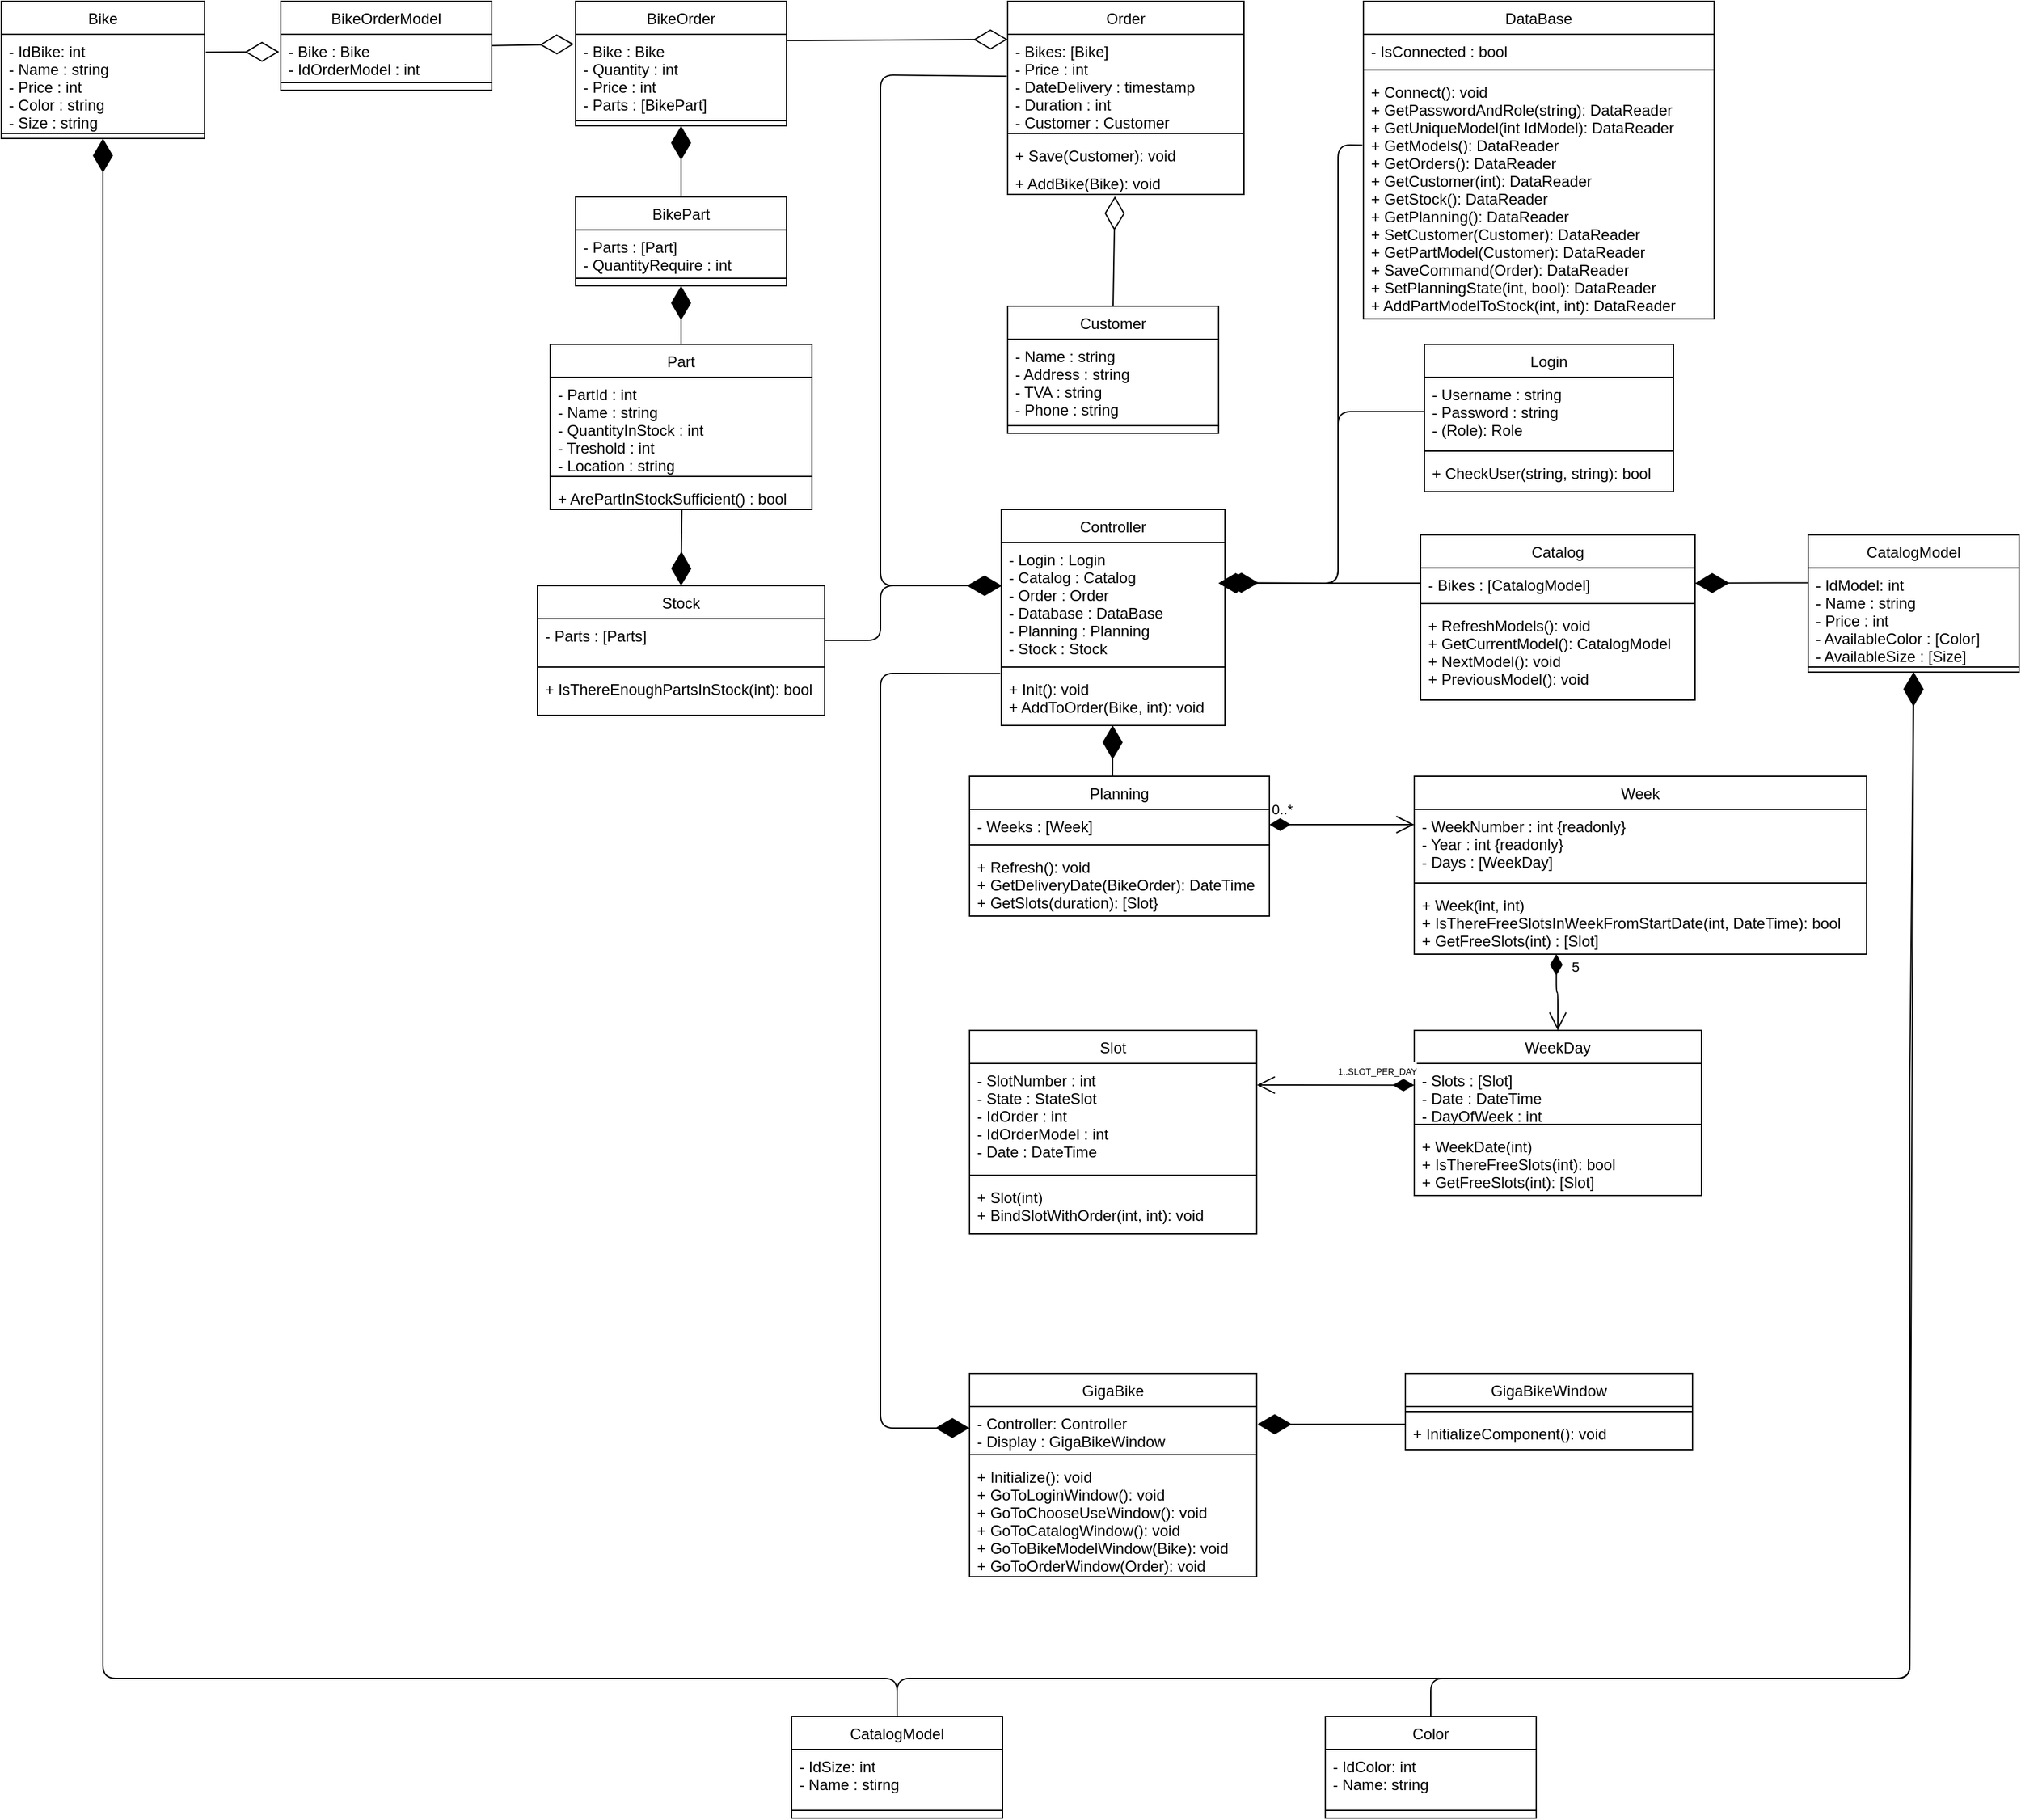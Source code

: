 <mxfile version="13.9.9" type="device"><diagram id="C5RBs43oDa-KdzZeNtuy" name="Page-1"><mxGraphModel dx="868" dy="510" grid="1" gridSize="10" guides="1" tooltips="1" connect="1" arrows="1" fold="1" page="1" pageScale="1" pageWidth="1700" pageHeight="1800" math="0" shadow="0"><root><mxCell id="WIyWlLk6GJQsqaUBKTNV-0"/><mxCell id="WIyWlLk6GJQsqaUBKTNV-1" parent="WIyWlLk6GJQsqaUBKTNV-0"/><mxCell id="zkfFHV4jXpPFQw0GAbJ--0" value="Order" style="swimlane;fontStyle=0;align=center;verticalAlign=top;childLayout=stackLayout;horizontal=1;startSize=26;horizontalStack=0;resizeParent=1;resizeLast=0;collapsible=1;marginBottom=0;rounded=0;shadow=0;strokeWidth=1;" parent="WIyWlLk6GJQsqaUBKTNV-1" vertex="1"><mxGeometry x="832" y="10" width="186" height="152" as="geometry"><mxRectangle x="230" y="140" width="160" height="26" as="alternateBounds"/></mxGeometry></mxCell><mxCell id="zkfFHV4jXpPFQw0GAbJ--1" value="- Bikes: [Bike]&#10;- Price : int&#10;- DateDelivery : timestamp&#10;- Duration : int&#10;- Customer : Customer" style="text;align=left;verticalAlign=top;spacingLeft=4;spacingRight=4;overflow=hidden;rotatable=0;points=[[0,0.5],[1,0.5]];portConstraint=eastwest;" parent="zkfFHV4jXpPFQw0GAbJ--0" vertex="1"><mxGeometry y="26" width="186" height="74" as="geometry"/></mxCell><mxCell id="zkfFHV4jXpPFQw0GAbJ--4" value="" style="line;html=1;strokeWidth=1;align=left;verticalAlign=middle;spacingTop=-1;spacingLeft=3;spacingRight=3;rotatable=0;labelPosition=right;points=[];portConstraint=eastwest;" parent="zkfFHV4jXpPFQw0GAbJ--0" vertex="1"><mxGeometry y="100" width="186" height="8" as="geometry"/></mxCell><mxCell id="ZsbEfw2_zw6mCOXpw0YS-1" value="+ Save(Customer): void" style="text;align=left;verticalAlign=top;spacingLeft=4;spacingRight=4;overflow=hidden;rotatable=0;points=[[0,0.5],[1,0.5]];portConstraint=eastwest;" parent="zkfFHV4jXpPFQw0GAbJ--0" vertex="1"><mxGeometry y="108" width="186" height="22" as="geometry"/></mxCell><mxCell id="lo_JzxjPOYYy0ID5WyZF-4" value="+ AddBike(Bike): void" style="text;align=left;verticalAlign=top;spacingLeft=4;spacingRight=4;overflow=hidden;rotatable=0;points=[[0,0.5],[1,0.5]];portConstraint=eastwest;" parent="zkfFHV4jXpPFQw0GAbJ--0" vertex="1"><mxGeometry y="130" width="186" height="22" as="geometry"/></mxCell><mxCell id="zkfFHV4jXpPFQw0GAbJ--6" value="Customer" style="swimlane;fontStyle=0;align=center;verticalAlign=top;childLayout=stackLayout;horizontal=1;startSize=26;horizontalStack=0;resizeParent=1;resizeLast=0;collapsible=1;marginBottom=0;rounded=0;shadow=0;strokeWidth=1;" parent="WIyWlLk6GJQsqaUBKTNV-1" vertex="1"><mxGeometry x="832" y="250" width="166" height="100" as="geometry"><mxRectangle x="130" y="380" width="160" height="26" as="alternateBounds"/></mxGeometry></mxCell><mxCell id="zkfFHV4jXpPFQw0GAbJ--7" value="- Name : string&#10;- Address : string&#10;- TVA : string&#10;- Phone : string" style="text;align=left;verticalAlign=top;spacingLeft=4;spacingRight=4;overflow=hidden;rotatable=0;points=[[0,0.5],[1,0.5]];portConstraint=eastwest;" parent="zkfFHV4jXpPFQw0GAbJ--6" vertex="1"><mxGeometry y="26" width="166" height="64" as="geometry"/></mxCell><mxCell id="zkfFHV4jXpPFQw0GAbJ--9" value="" style="line;html=1;strokeWidth=1;align=left;verticalAlign=middle;spacingTop=-1;spacingLeft=3;spacingRight=3;rotatable=0;labelPosition=right;points=[];portConstraint=eastwest;" parent="zkfFHV4jXpPFQw0GAbJ--6" vertex="1"><mxGeometry y="90" width="166" height="8" as="geometry"/></mxCell><mxCell id="zkfFHV4jXpPFQw0GAbJ--13" value="Login" style="swimlane;fontStyle=0;align=center;verticalAlign=top;childLayout=stackLayout;horizontal=1;startSize=26;horizontalStack=0;resizeParent=1;resizeLast=0;collapsible=1;marginBottom=0;rounded=0;shadow=0;strokeWidth=1;" parent="WIyWlLk6GJQsqaUBKTNV-1" vertex="1"><mxGeometry x="1160" y="280" width="196" height="116" as="geometry"><mxRectangle x="340" y="380" width="170" height="26" as="alternateBounds"/></mxGeometry></mxCell><mxCell id="zkfFHV4jXpPFQw0GAbJ--14" value="- Username : string&#10;- Password : string&#10;- (Role): Role" style="text;align=left;verticalAlign=top;spacingLeft=4;spacingRight=4;overflow=hidden;rotatable=0;points=[[0,0.5],[1,0.5]];portConstraint=eastwest;" parent="zkfFHV4jXpPFQw0GAbJ--13" vertex="1"><mxGeometry y="26" width="196" height="54" as="geometry"/></mxCell><mxCell id="zkfFHV4jXpPFQw0GAbJ--15" value="" style="line;html=1;strokeWidth=1;align=left;verticalAlign=middle;spacingTop=-1;spacingLeft=3;spacingRight=3;rotatable=0;labelPosition=right;points=[];portConstraint=eastwest;" parent="zkfFHV4jXpPFQw0GAbJ--13" vertex="1"><mxGeometry y="80" width="196" height="8" as="geometry"/></mxCell><mxCell id="ZsbEfw2_zw6mCOXpw0YS-6" value="+ CheckUser(string, string): bool" style="text;align=left;verticalAlign=top;spacingLeft=4;spacingRight=4;overflow=hidden;rotatable=0;points=[[0,0.5],[1,0.5]];portConstraint=eastwest;" parent="zkfFHV4jXpPFQw0GAbJ--13" vertex="1"><mxGeometry y="88" width="196" height="22" as="geometry"/></mxCell><mxCell id="zkfFHV4jXpPFQw0GAbJ--17" value="DataBase" style="swimlane;fontStyle=0;align=center;verticalAlign=top;childLayout=stackLayout;horizontal=1;startSize=26;horizontalStack=0;resizeParent=1;resizeLast=0;collapsible=1;marginBottom=0;rounded=0;shadow=0;strokeWidth=1;" parent="WIyWlLk6GJQsqaUBKTNV-1" vertex="1"><mxGeometry x="1112" y="10" width="276" height="250" as="geometry"><mxRectangle x="550" y="140" width="160" height="26" as="alternateBounds"/></mxGeometry></mxCell><mxCell id="lo_JzxjPOYYy0ID5WyZF-0" value="- IsConnected : bool" style="text;align=left;verticalAlign=top;spacingLeft=4;spacingRight=4;overflow=hidden;rotatable=0;points=[[0,0.5],[1,0.5]];portConstraint=eastwest;" parent="zkfFHV4jXpPFQw0GAbJ--17" vertex="1"><mxGeometry y="26" width="276" height="24" as="geometry"/></mxCell><mxCell id="zkfFHV4jXpPFQw0GAbJ--23" value="" style="line;html=1;strokeWidth=1;align=left;verticalAlign=middle;spacingTop=-1;spacingLeft=3;spacingRight=3;rotatable=0;labelPosition=right;points=[];portConstraint=eastwest;" parent="zkfFHV4jXpPFQw0GAbJ--17" vertex="1"><mxGeometry y="50" width="276" height="8" as="geometry"/></mxCell><mxCell id="zkfFHV4jXpPFQw0GAbJ--24" value="+ Connect(): void&#10;+ GetPasswordAndRole(string): DataReader&#10;+ GetUniqueModel(int IdModel): DataReader&#10;+ GetModels(): DataReader&#10;+ GetOrders(): DataReader&#10;+ GetCustomer(int): DataReader&#10;+ GetStock(): DataReader&#10;+ GetPlanning(): DataReader&#10;+ SetCustomer(Customer): DataReader&#10;+ GetPartModel(Customer): DataReader&#10;+ SaveCommand(Order): DataReader&#10;+ SetPlanningState(int, bool): DataReader&#10;+ AddPartModelToStock(int, int): DataReader" style="text;align=left;verticalAlign=top;spacingLeft=4;spacingRight=4;overflow=hidden;rotatable=0;points=[[0,0.5],[1,0.5]];portConstraint=eastwest;" parent="zkfFHV4jXpPFQw0GAbJ--17" vertex="1"><mxGeometry y="58" width="276" height="192" as="geometry"/></mxCell><mxCell id="QDqaS3SxvwUsBoXlQpis-1" value="" style="endArrow=diamondThin;endFill=0;endSize=24;html=1;exitX=0.5;exitY=0;exitDx=0;exitDy=0;entryX=0.454;entryY=1.069;entryDx=0;entryDy=0;entryPerimeter=0;" parent="WIyWlLk6GJQsqaUBKTNV-1" source="zkfFHV4jXpPFQw0GAbJ--6" target="lo_JzxjPOYYy0ID5WyZF-4" edge="1"><mxGeometry width="160" relative="1" as="geometry"><mxPoint x="992" y="360" as="sourcePoint"/><mxPoint x="912" y="190" as="targetPoint"/></mxGeometry></mxCell><mxCell id="ZsbEfw2_zw6mCOXpw0YS-2" value="Catalog" style="swimlane;fontStyle=0;align=center;verticalAlign=top;childLayout=stackLayout;horizontal=1;startSize=26;horizontalStack=0;resizeParent=1;resizeLast=0;collapsible=1;marginBottom=0;rounded=0;shadow=0;strokeWidth=1;" parent="WIyWlLk6GJQsqaUBKTNV-1" vertex="1"><mxGeometry x="1157" y="430" width="216" height="130" as="geometry"><mxRectangle x="130" y="380" width="160" height="26" as="alternateBounds"/></mxGeometry></mxCell><mxCell id="ZsbEfw2_zw6mCOXpw0YS-3" value="- Bikes : [CatalogModel]" style="text;align=left;verticalAlign=top;spacingLeft=4;spacingRight=4;overflow=hidden;rotatable=0;points=[[0,0.5],[1,0.5]];portConstraint=eastwest;" parent="ZsbEfw2_zw6mCOXpw0YS-2" vertex="1"><mxGeometry y="26" width="216" height="24" as="geometry"/></mxCell><mxCell id="ZsbEfw2_zw6mCOXpw0YS-4" value="" style="line;html=1;strokeWidth=1;align=left;verticalAlign=middle;spacingTop=-1;spacingLeft=3;spacingRight=3;rotatable=0;labelPosition=right;points=[];portConstraint=eastwest;" parent="ZsbEfw2_zw6mCOXpw0YS-2" vertex="1"><mxGeometry y="50" width="216" height="8" as="geometry"/></mxCell><mxCell id="ZsbEfw2_zw6mCOXpw0YS-5" value="+ RefreshModels(): void&#10;+ GetCurrentModel(): CatalogModel&#10;+ NextModel(): void&#10;+ PreviousModel(): void" style="text;align=left;verticalAlign=top;spacingLeft=4;spacingRight=4;overflow=hidden;rotatable=0;points=[[0,0.5],[1,0.5]];portConstraint=eastwest;" parent="ZsbEfw2_zw6mCOXpw0YS-2" vertex="1"><mxGeometry y="58" width="216" height="72" as="geometry"/></mxCell><mxCell id="ZsbEfw2_zw6mCOXpw0YS-7" value="Bike" style="swimlane;fontStyle=0;align=center;verticalAlign=top;childLayout=stackLayout;horizontal=1;startSize=26;horizontalStack=0;resizeParent=1;resizeLast=0;collapsible=1;marginBottom=0;rounded=0;shadow=0;strokeWidth=1;" parent="WIyWlLk6GJQsqaUBKTNV-1" vertex="1"><mxGeometry x="40" y="10" width="160" height="108" as="geometry"><mxRectangle x="130" y="380" width="160" height="26" as="alternateBounds"/></mxGeometry></mxCell><mxCell id="ZsbEfw2_zw6mCOXpw0YS-8" value="- IdBike: int&#10;- Name : string&#10;- Price : int&#10;- Color : string&#10;- Size : string" style="text;align=left;verticalAlign=top;spacingLeft=4;spacingRight=4;overflow=hidden;rotatable=0;points=[[0,0.5],[1,0.5]];portConstraint=eastwest;" parent="ZsbEfw2_zw6mCOXpw0YS-7" vertex="1"><mxGeometry y="26" width="160" height="74" as="geometry"/></mxCell><mxCell id="ZsbEfw2_zw6mCOXpw0YS-9" value="" style="line;html=1;strokeWidth=1;align=left;verticalAlign=middle;spacingTop=-1;spacingLeft=3;spacingRight=3;rotatable=0;labelPosition=right;points=[];portConstraint=eastwest;" parent="ZsbEfw2_zw6mCOXpw0YS-7" vertex="1"><mxGeometry y="100" width="160" height="8" as="geometry"/></mxCell><mxCell id="ZsbEfw2_zw6mCOXpw0YS-11" value="Controller" style="swimlane;fontStyle=0;align=center;verticalAlign=top;childLayout=stackLayout;horizontal=1;startSize=26;horizontalStack=0;resizeParent=1;resizeLast=0;collapsible=1;marginBottom=0;rounded=0;shadow=0;strokeWidth=1;" parent="WIyWlLk6GJQsqaUBKTNV-1" vertex="1"><mxGeometry x="827" y="410" width="176" height="170" as="geometry"><mxRectangle x="130" y="380" width="160" height="26" as="alternateBounds"/></mxGeometry></mxCell><mxCell id="ZsbEfw2_zw6mCOXpw0YS-12" value="- Login : Login&#10;- Catalog : Catalog&#10;- Order : Order&#10;- Database : DataBase&#10;- Planning : Planning&#10;- Stock : Stock" style="text;align=left;verticalAlign=top;spacingLeft=4;spacingRight=4;overflow=hidden;rotatable=0;points=[[0,0.5],[1,0.5]];portConstraint=eastwest;" parent="ZsbEfw2_zw6mCOXpw0YS-11" vertex="1"><mxGeometry y="26" width="176" height="94" as="geometry"/></mxCell><mxCell id="ZsbEfw2_zw6mCOXpw0YS-13" value="" style="line;html=1;strokeWidth=1;align=left;verticalAlign=middle;spacingTop=-1;spacingLeft=3;spacingRight=3;rotatable=0;labelPosition=right;points=[];portConstraint=eastwest;" parent="ZsbEfw2_zw6mCOXpw0YS-11" vertex="1"><mxGeometry y="120" width="176" height="8" as="geometry"/></mxCell><mxCell id="ZsbEfw2_zw6mCOXpw0YS-14" value="+ Init(): void&#10;+ AddToOrder(Bike, int): void" style="text;align=left;verticalAlign=top;spacingLeft=4;spacingRight=4;overflow=hidden;rotatable=0;points=[[0,0.5],[1,0.5]];portConstraint=eastwest;" parent="ZsbEfw2_zw6mCOXpw0YS-11" vertex="1"><mxGeometry y="128" width="176" height="42" as="geometry"/></mxCell><mxCell id="ZsbEfw2_zw6mCOXpw0YS-15" value="GigaBike" style="swimlane;fontStyle=0;align=center;verticalAlign=top;childLayout=stackLayout;horizontal=1;startSize=26;horizontalStack=0;resizeParent=1;resizeLast=0;collapsible=1;marginBottom=0;rounded=0;shadow=0;strokeWidth=1;" parent="WIyWlLk6GJQsqaUBKTNV-1" vertex="1"><mxGeometry x="802" y="1090" width="226" height="160" as="geometry"><mxRectangle x="130" y="380" width="160" height="26" as="alternateBounds"/></mxGeometry></mxCell><mxCell id="ZsbEfw2_zw6mCOXpw0YS-16" value="- Controller: Controller&#10;- Display : GigaBikeWindow" style="text;align=left;verticalAlign=top;spacingLeft=4;spacingRight=4;overflow=hidden;rotatable=0;points=[[0,0.5],[1,0.5]];portConstraint=eastwest;" parent="ZsbEfw2_zw6mCOXpw0YS-15" vertex="1"><mxGeometry y="26" width="226" height="34" as="geometry"/></mxCell><mxCell id="ZsbEfw2_zw6mCOXpw0YS-17" value="" style="line;html=1;strokeWidth=1;align=left;verticalAlign=middle;spacingTop=-1;spacingLeft=3;spacingRight=3;rotatable=0;labelPosition=right;points=[];portConstraint=eastwest;" parent="ZsbEfw2_zw6mCOXpw0YS-15" vertex="1"><mxGeometry y="60" width="226" height="8" as="geometry"/></mxCell><mxCell id="ZsbEfw2_zw6mCOXpw0YS-18" value="+ Initialize(): void&#10;+ GoToLoginWindow(): void&#10;+ GoToChooseUseWindow(): void&#10;+ GoToCatalogWindow(): void&#10;+ GoToBikeModelWindow(Bike): void&#10;+ GoToOrderWindow(Order): void&#10;" style="text;align=left;verticalAlign=top;spacingLeft=4;spacingRight=4;overflow=hidden;rotatable=0;points=[[0,0.5],[1,0.5]];portConstraint=eastwest;" parent="ZsbEfw2_zw6mCOXpw0YS-15" vertex="1"><mxGeometry y="68" width="226" height="92" as="geometry"/></mxCell><mxCell id="ZsbEfw2_zw6mCOXpw0YS-19" value="GigaBikeWindow" style="swimlane;fontStyle=0;align=center;verticalAlign=top;childLayout=stackLayout;horizontal=1;startSize=26;horizontalStack=0;resizeParent=1;resizeLast=0;collapsible=1;marginBottom=0;rounded=0;shadow=0;strokeWidth=1;" parent="WIyWlLk6GJQsqaUBKTNV-1" vertex="1"><mxGeometry x="1145" y="1090" width="226" height="60" as="geometry"><mxRectangle x="130" y="380" width="160" height="26" as="alternateBounds"/></mxGeometry></mxCell><mxCell id="ZsbEfw2_zw6mCOXpw0YS-21" value="" style="line;html=1;strokeWidth=1;align=left;verticalAlign=middle;spacingTop=-1;spacingLeft=3;spacingRight=3;rotatable=0;labelPosition=right;points=[];portConstraint=eastwest;" parent="ZsbEfw2_zw6mCOXpw0YS-19" vertex="1"><mxGeometry y="26" width="226" height="8" as="geometry"/></mxCell><mxCell id="ZsbEfw2_zw6mCOXpw0YS-22" value="+ InitializeComponent(): void" style="text;align=left;verticalAlign=top;spacingLeft=4;spacingRight=4;overflow=hidden;rotatable=0;points=[[0,0.5],[1,0.5]];portConstraint=eastwest;" parent="ZsbEfw2_zw6mCOXpw0YS-19" vertex="1"><mxGeometry y="34" width="226" height="26" as="geometry"/></mxCell><mxCell id="ZsbEfw2_zw6mCOXpw0YS-24" value="" style="endArrow=diamondThin;endFill=1;endSize=24;html=1;entryX=1.003;entryY=0.412;entryDx=0;entryDy=0;exitX=0;exitY=0.231;exitDx=0;exitDy=0;exitPerimeter=0;entryPerimeter=0;" parent="WIyWlLk6GJQsqaUBKTNV-1" source="ZsbEfw2_zw6mCOXpw0YS-22" target="ZsbEfw2_zw6mCOXpw0YS-16" edge="1"><mxGeometry width="160" relative="1" as="geometry"><mxPoint x="1145" y="1093" as="sourcePoint"/><mxPoint x="1186" y="1176" as="targetPoint"/></mxGeometry></mxCell><mxCell id="ZsbEfw2_zw6mCOXpw0YS-26" value="" style="endArrow=diamondThin;endFill=1;endSize=24;html=1;exitX=0;exitY=0.5;exitDx=0;exitDy=0;" parent="WIyWlLk6GJQsqaUBKTNV-1" source="zkfFHV4jXpPFQw0GAbJ--14" edge="1"><mxGeometry width="160" relative="1" as="geometry"><mxPoint x="932" y="310" as="sourcePoint"/><mxPoint x="998" y="468" as="targetPoint"/><Array as="points"><mxPoint x="1092" y="333"/><mxPoint x="1092" y="468"/></Array></mxGeometry></mxCell><mxCell id="ZsbEfw2_zw6mCOXpw0YS-27" value="" style="endArrow=diamondThin;endFill=1;endSize=24;html=1;entryX=0.997;entryY=0.337;entryDx=0;entryDy=0;exitX=0;exitY=0.5;exitDx=0;exitDy=0;entryPerimeter=0;" parent="WIyWlLk6GJQsqaUBKTNV-1" source="ZsbEfw2_zw6mCOXpw0YS-3" target="ZsbEfw2_zw6mCOXpw0YS-12" edge="1"><mxGeometry width="160" relative="1" as="geometry"><mxPoint x="932" y="310" as="sourcePoint"/><mxPoint x="1092" y="310" as="targetPoint"/><Array as="points"><mxPoint x="1092" y="468"/></Array></mxGeometry></mxCell><mxCell id="ZsbEfw2_zw6mCOXpw0YS-28" value="" style="endArrow=diamondThin;endFill=1;endSize=24;html=1;exitX=-0.003;exitY=0.288;exitDx=0;exitDy=0;exitPerimeter=0;" parent="WIyWlLk6GJQsqaUBKTNV-1" source="zkfFHV4jXpPFQw0GAbJ--24" edge="1"><mxGeometry width="160" relative="1" as="geometry"><mxPoint x="1207" y="250" as="sourcePoint"/><mxPoint x="998" y="468" as="targetPoint"/><Array as="points"><mxPoint x="1092" y="123"/><mxPoint x="1092" y="468"/><mxPoint x="1012" y="468"/></Array></mxGeometry></mxCell><mxCell id="ZsbEfw2_zw6mCOXpw0YS-29" value="" style="endArrow=diamondThin;endFill=1;endSize=24;html=1;exitX=-0.004;exitY=0.446;exitDx=0;exitDy=0;exitPerimeter=0;" parent="WIyWlLk6GJQsqaUBKTNV-1" source="zkfFHV4jXpPFQw0GAbJ--1" edge="1"><mxGeometry width="160" relative="1" as="geometry"><mxPoint x="752" y="210" as="sourcePoint"/><mxPoint x="827" y="470" as="targetPoint"/><Array as="points"><mxPoint x="732" y="68"/><mxPoint x="732" y="470"/></Array></mxGeometry></mxCell><mxCell id="ZsbEfw2_zw6mCOXpw0YS-31" value="Planning" style="swimlane;fontStyle=0;align=center;verticalAlign=top;childLayout=stackLayout;horizontal=1;startSize=26;horizontalStack=0;resizeParent=1;resizeLast=0;collapsible=1;marginBottom=0;rounded=0;shadow=0;strokeWidth=1;" parent="WIyWlLk6GJQsqaUBKTNV-1" vertex="1"><mxGeometry x="802" y="620" width="236" height="110" as="geometry"><mxRectangle x="130" y="380" width="160" height="26" as="alternateBounds"/></mxGeometry></mxCell><mxCell id="ZsbEfw2_zw6mCOXpw0YS-32" value="- Weeks : [Week]" style="text;align=left;verticalAlign=top;spacingLeft=4;spacingRight=4;overflow=hidden;rotatable=0;points=[[0,0.5],[1,0.5]];portConstraint=eastwest;" parent="ZsbEfw2_zw6mCOXpw0YS-31" vertex="1"><mxGeometry y="26" width="236" height="24" as="geometry"/></mxCell><mxCell id="ZsbEfw2_zw6mCOXpw0YS-33" value="" style="line;html=1;strokeWidth=1;align=left;verticalAlign=middle;spacingTop=-1;spacingLeft=3;spacingRight=3;rotatable=0;labelPosition=right;points=[];portConstraint=eastwest;" parent="ZsbEfw2_zw6mCOXpw0YS-31" vertex="1"><mxGeometry y="50" width="236" height="8" as="geometry"/></mxCell><mxCell id="ZsbEfw2_zw6mCOXpw0YS-34" value="+ Refresh(): void&#10;+ GetDeliveryDate(BikeOrder): DateTime&#10;+ GetSlots(duration): [Slot}&#10;" style="text;align=left;verticalAlign=top;spacingLeft=4;spacingRight=4;overflow=hidden;rotatable=0;points=[[0,0.5],[1,0.5]];portConstraint=eastwest;" parent="ZsbEfw2_zw6mCOXpw0YS-31" vertex="1"><mxGeometry y="58" width="236" height="52" as="geometry"/></mxCell><mxCell id="ZsbEfw2_zw6mCOXpw0YS-35" value="" style="endArrow=diamondThin;endFill=1;endSize=24;html=1;entryX=0.498;entryY=0.996;entryDx=0;entryDy=0;entryPerimeter=0;exitX=0.477;exitY=0.005;exitDx=0;exitDy=0;exitPerimeter=0;" parent="WIyWlLk6GJQsqaUBKTNV-1" source="ZsbEfw2_zw6mCOXpw0YS-31" target="ZsbEfw2_zw6mCOXpw0YS-14" edge="1"><mxGeometry width="160" relative="1" as="geometry"><mxPoint x="962" y="630" as="sourcePoint"/><mxPoint x="1122" y="630" as="targetPoint"/></mxGeometry></mxCell><mxCell id="lo_JzxjPOYYy0ID5WyZF-6" value="" style="endArrow=diamondThin;endFill=1;endSize=24;html=1;exitX=-0.005;exitY=0.026;exitDx=0;exitDy=0;entryX=0;entryY=0.5;entryDx=0;entryDy=0;exitPerimeter=0;" parent="WIyWlLk6GJQsqaUBKTNV-1" source="ZsbEfw2_zw6mCOXpw0YS-14" target="ZsbEfw2_zw6mCOXpw0YS-16" edge="1"><mxGeometry width="160" relative="1" as="geometry"><mxPoint x="722" y="560" as="sourcePoint"/><mxPoint x="802" y="800" as="targetPoint"/><Array as="points"><mxPoint x="732" y="539"/><mxPoint x="732" y="1133"/></Array></mxGeometry></mxCell><mxCell id="EPAWAkPaZiJ3ChrghWix-1" value="CatalogModel" style="swimlane;fontStyle=0;align=center;verticalAlign=top;childLayout=stackLayout;horizontal=1;startSize=26;horizontalStack=0;resizeParent=1;resizeLast=0;collapsible=1;marginBottom=0;rounded=0;shadow=0;strokeWidth=1;" parent="WIyWlLk6GJQsqaUBKTNV-1" vertex="1"><mxGeometry x="1462" y="430" width="166" height="108" as="geometry"><mxRectangle x="130" y="380" width="160" height="26" as="alternateBounds"/></mxGeometry></mxCell><mxCell id="EPAWAkPaZiJ3ChrghWix-2" value="- IdModel: int&#10;- Name : string&#10;- Price : int&#10;- AvailableColor : [Color]&#10;- AvailableSize : [Size]" style="text;align=left;verticalAlign=top;spacingLeft=4;spacingRight=4;overflow=hidden;rotatable=0;points=[[0,0.5],[1,0.5]];portConstraint=eastwest;" parent="EPAWAkPaZiJ3ChrghWix-1" vertex="1"><mxGeometry y="26" width="166" height="74" as="geometry"/></mxCell><mxCell id="EPAWAkPaZiJ3ChrghWix-3" value="" style="line;html=1;strokeWidth=1;align=left;verticalAlign=middle;spacingTop=-1;spacingLeft=3;spacingRight=3;rotatable=0;labelPosition=right;points=[];portConstraint=eastwest;" parent="EPAWAkPaZiJ3ChrghWix-1" vertex="1"><mxGeometry y="100" width="166" height="8" as="geometry"/></mxCell><mxCell id="EPAWAkPaZiJ3ChrghWix-4" value="" style="endArrow=diamondThin;endFill=1;endSize=24;html=1;entryX=1;entryY=0.5;entryDx=0;entryDy=0;exitX=0.001;exitY=0.158;exitDx=0;exitDy=0;exitPerimeter=0;" parent="WIyWlLk6GJQsqaUBKTNV-1" source="EPAWAkPaZiJ3ChrghWix-2" target="ZsbEfw2_zw6mCOXpw0YS-3" edge="1"><mxGeometry width="160" relative="1" as="geometry"><mxPoint x="1302" y="530" as="sourcePoint"/><mxPoint x="1462" y="530" as="targetPoint"/></mxGeometry></mxCell><mxCell id="EPAWAkPaZiJ3ChrghWix-5" value="CatalogModel" style="swimlane;fontStyle=0;align=center;verticalAlign=top;childLayout=stackLayout;horizontal=1;startSize=26;horizontalStack=0;resizeParent=1;resizeLast=0;collapsible=1;marginBottom=0;rounded=0;shadow=0;strokeWidth=1;" parent="WIyWlLk6GJQsqaUBKTNV-1" vertex="1"><mxGeometry x="662" y="1360" width="166" height="80" as="geometry"><mxRectangle x="130" y="380" width="160" height="26" as="alternateBounds"/></mxGeometry></mxCell><mxCell id="EPAWAkPaZiJ3ChrghWix-6" value="- IdSize: int&#10;- Name : stirng" style="text;align=left;verticalAlign=top;spacingLeft=4;spacingRight=4;overflow=hidden;rotatable=0;points=[[0,0.5],[1,0.5]];portConstraint=eastwest;" parent="EPAWAkPaZiJ3ChrghWix-5" vertex="1"><mxGeometry y="26" width="166" height="44" as="geometry"/></mxCell><mxCell id="EPAWAkPaZiJ3ChrghWix-7" value="" style="line;html=1;strokeWidth=1;align=left;verticalAlign=middle;spacingTop=-1;spacingLeft=3;spacingRight=3;rotatable=0;labelPosition=right;points=[];portConstraint=eastwest;" parent="EPAWAkPaZiJ3ChrghWix-5" vertex="1"><mxGeometry y="70" width="166" height="8" as="geometry"/></mxCell><mxCell id="EPAWAkPaZiJ3ChrghWix-8" value="Color" style="swimlane;fontStyle=0;align=center;verticalAlign=top;childLayout=stackLayout;horizontal=1;startSize=26;horizontalStack=0;resizeParent=1;resizeLast=0;collapsible=1;marginBottom=0;rounded=0;shadow=0;strokeWidth=1;" parent="WIyWlLk6GJQsqaUBKTNV-1" vertex="1"><mxGeometry x="1082" y="1360" width="166" height="80" as="geometry"><mxRectangle x="130" y="380" width="160" height="26" as="alternateBounds"/></mxGeometry></mxCell><mxCell id="EPAWAkPaZiJ3ChrghWix-9" value="- IdColor: int&#10;- Name: string" style="text;align=left;verticalAlign=top;spacingLeft=4;spacingRight=4;overflow=hidden;rotatable=0;points=[[0,0.5],[1,0.5]];portConstraint=eastwest;" parent="EPAWAkPaZiJ3ChrghWix-8" vertex="1"><mxGeometry y="26" width="166" height="44" as="geometry"/></mxCell><mxCell id="EPAWAkPaZiJ3ChrghWix-10" value="" style="line;html=1;strokeWidth=1;align=left;verticalAlign=middle;spacingTop=-1;spacingLeft=3;spacingRight=3;rotatable=0;labelPosition=right;points=[];portConstraint=eastwest;" parent="EPAWAkPaZiJ3ChrghWix-8" vertex="1"><mxGeometry y="70" width="166" height="8" as="geometry"/></mxCell><mxCell id="EPAWAkPaZiJ3ChrghWix-11" value="" style="endArrow=diamondThin;endFill=1;endSize=24;html=1;entryX=0.5;entryY=1;entryDx=0;entryDy=0;exitX=0.5;exitY=0;exitDx=0;exitDy=0;" parent="WIyWlLk6GJQsqaUBKTNV-1" source="EPAWAkPaZiJ3ChrghWix-8" target="EPAWAkPaZiJ3ChrghWix-1" edge="1"><mxGeometry width="160" relative="1" as="geometry"><mxPoint x="1172" y="1010" as="sourcePoint"/><mxPoint x="1332" y="1010" as="targetPoint"/><Array as="points"><mxPoint x="1165" y="1330"/><mxPoint x="1542" y="1330"/><mxPoint x="1542" y="860"/></Array></mxGeometry></mxCell><mxCell id="EPAWAkPaZiJ3ChrghWix-12" value="" style="endArrow=diamondThin;endFill=1;endSize=24;html=1;exitX=0.5;exitY=0;exitDx=0;exitDy=0;entryX=0.5;entryY=1;entryDx=0;entryDy=0;" parent="WIyWlLk6GJQsqaUBKTNV-1" source="EPAWAkPaZiJ3ChrghWix-5" target="EPAWAkPaZiJ3ChrghWix-1" edge="1"><mxGeometry width="160" relative="1" as="geometry"><mxPoint x="872" y="920" as="sourcePoint"/><mxPoint x="1032" y="920" as="targetPoint"/><Array as="points"><mxPoint x="745" y="1330"/><mxPoint x="1542" y="1330"/></Array></mxGeometry></mxCell><mxCell id="EPAWAkPaZiJ3ChrghWix-13" value="" style="endArrow=diamondThin;endFill=1;endSize=24;html=1;entryX=0.5;entryY=1;entryDx=0;entryDy=0;exitX=0.5;exitY=0;exitDx=0;exitDy=0;" parent="WIyWlLk6GJQsqaUBKTNV-1" source="EPAWAkPaZiJ3ChrghWix-5" target="ZsbEfw2_zw6mCOXpw0YS-7" edge="1"><mxGeometry width="160" relative="1" as="geometry"><mxPoint x="170" y="820" as="sourcePoint"/><mxPoint x="330" y="820" as="targetPoint"/><Array as="points"><mxPoint x="745" y="1330"/><mxPoint x="120" y="1330"/></Array></mxGeometry></mxCell><mxCell id="1tsKmyx5PAy9gr-JB2Md-0" value="BikeOrder" style="swimlane;fontStyle=0;align=center;verticalAlign=top;childLayout=stackLayout;horizontal=1;startSize=26;horizontalStack=0;resizeParent=1;resizeLast=0;collapsible=1;marginBottom=0;rounded=0;shadow=0;strokeWidth=1;" parent="WIyWlLk6GJQsqaUBKTNV-1" vertex="1"><mxGeometry x="492" y="10" width="166" height="98" as="geometry"><mxRectangle x="130" y="380" width="160" height="26" as="alternateBounds"/></mxGeometry></mxCell><mxCell id="1tsKmyx5PAy9gr-JB2Md-1" value="- Bike : Bike&#10;- Quantity : int&#10;- Price : int&#10;- Parts : [BikePart]" style="text;align=left;verticalAlign=top;spacingLeft=4;spacingRight=4;overflow=hidden;rotatable=0;points=[[0,0.5],[1,0.5]];portConstraint=eastwest;" parent="1tsKmyx5PAy9gr-JB2Md-0" vertex="1"><mxGeometry y="26" width="166" height="64" as="geometry"/></mxCell><mxCell id="1tsKmyx5PAy9gr-JB2Md-2" value="" style="line;html=1;strokeWidth=1;align=left;verticalAlign=middle;spacingTop=-1;spacingLeft=3;spacingRight=3;rotatable=0;labelPosition=right;points=[];portConstraint=eastwest;" parent="1tsKmyx5PAy9gr-JB2Md-0" vertex="1"><mxGeometry y="90" width="166" height="8" as="geometry"/></mxCell><mxCell id="1tsKmyx5PAy9gr-JB2Md-3" value="" style="endArrow=diamondThin;endFill=0;endSize=24;html=1;entryX=-0.008;entryY=0.406;entryDx=0;entryDy=0;entryPerimeter=0;exitX=1.006;exitY=0.189;exitDx=0;exitDy=0;exitPerimeter=0;" parent="WIyWlLk6GJQsqaUBKTNV-1" source="ZsbEfw2_zw6mCOXpw0YS-8" target="AEYFIqMSU3CEkmVVDRN8-1" edge="1"><mxGeometry width="160" relative="1" as="geometry"><mxPoint x="200" y="63" as="sourcePoint"/><mxPoint x="280" y="80" as="targetPoint"/></mxGeometry></mxCell><mxCell id="1tsKmyx5PAy9gr-JB2Md-4" value="" style="endArrow=diamondThin;endFill=0;endSize=24;html=1;exitX=1.003;exitY=0.077;exitDx=0;exitDy=0;entryX=0;entryY=0.054;entryDx=0;entryDy=0;entryPerimeter=0;exitPerimeter=0;" parent="WIyWlLk6GJQsqaUBKTNV-1" source="1tsKmyx5PAy9gr-JB2Md-1" target="zkfFHV4jXpPFQw0GAbJ--1" edge="1"><mxGeometry width="160" relative="1" as="geometry"><mxPoint x="702" y="40" as="sourcePoint"/><mxPoint x="792" y="40" as="targetPoint"/></mxGeometry></mxCell><mxCell id="8ksAcXTDN7Wac0JfUWA3-0" value="Week" style="swimlane;fontStyle=0;align=center;verticalAlign=top;childLayout=stackLayout;horizontal=1;startSize=26;horizontalStack=0;resizeParent=1;resizeLast=0;collapsible=1;marginBottom=0;rounded=0;shadow=0;strokeWidth=1;" parent="WIyWlLk6GJQsqaUBKTNV-1" vertex="1"><mxGeometry x="1152" y="620" width="356" height="140" as="geometry"><mxRectangle x="130" y="380" width="160" height="26" as="alternateBounds"/></mxGeometry></mxCell><mxCell id="8ksAcXTDN7Wac0JfUWA3-1" value="- WeekNumber : int {readonly}&#10;- Year : int {readonly}&#10;- Days : [WeekDay]" style="text;align=left;verticalAlign=top;spacingLeft=4;spacingRight=4;overflow=hidden;rotatable=0;points=[[0,0.5],[1,0.5]];portConstraint=eastwest;" parent="8ksAcXTDN7Wac0JfUWA3-0" vertex="1"><mxGeometry y="26" width="356" height="54" as="geometry"/></mxCell><mxCell id="8ksAcXTDN7Wac0JfUWA3-2" value="" style="line;html=1;strokeWidth=1;align=left;verticalAlign=middle;spacingTop=-1;spacingLeft=3;spacingRight=3;rotatable=0;labelPosition=right;points=[];portConstraint=eastwest;" parent="8ksAcXTDN7Wac0JfUWA3-0" vertex="1"><mxGeometry y="80" width="356" height="8" as="geometry"/></mxCell><mxCell id="8ksAcXTDN7Wac0JfUWA3-3" value="+ Week(int, int)&#10;+ IsThereFreeSlotsInWeekFromStartDate(int, DateTime): bool&#10;+ GetFreeSlots(int) : [Slot]" style="text;align=left;verticalAlign=top;spacingLeft=4;spacingRight=4;overflow=hidden;rotatable=0;points=[[0,0.5],[1,0.5]];portConstraint=eastwest;" parent="8ksAcXTDN7Wac0JfUWA3-0" vertex="1"><mxGeometry y="88" width="356" height="52" as="geometry"/></mxCell><mxCell id="8ksAcXTDN7Wac0JfUWA3-4" value="WeekDay" style="swimlane;fontStyle=0;align=center;verticalAlign=top;childLayout=stackLayout;horizontal=1;startSize=26;horizontalStack=0;resizeParent=1;resizeLast=0;collapsible=1;marginBottom=0;rounded=0;shadow=0;strokeWidth=1;" parent="WIyWlLk6GJQsqaUBKTNV-1" vertex="1"><mxGeometry x="1152" y="820" width="226" height="130" as="geometry"><mxRectangle x="130" y="380" width="160" height="26" as="alternateBounds"/></mxGeometry></mxCell><mxCell id="8ksAcXTDN7Wac0JfUWA3-5" value="- Slots : [Slot]&#10;- Date : DateTime&#10;- DayOfWeek : int" style="text;align=left;verticalAlign=top;spacingLeft=4;spacingRight=4;overflow=hidden;rotatable=0;points=[[0,0.5],[1,0.5]];portConstraint=eastwest;" parent="8ksAcXTDN7Wac0JfUWA3-4" vertex="1"><mxGeometry y="26" width="226" height="44" as="geometry"/></mxCell><mxCell id="8ksAcXTDN7Wac0JfUWA3-6" value="" style="line;html=1;strokeWidth=1;align=left;verticalAlign=middle;spacingTop=-1;spacingLeft=3;spacingRight=3;rotatable=0;labelPosition=right;points=[];portConstraint=eastwest;" parent="8ksAcXTDN7Wac0JfUWA3-4" vertex="1"><mxGeometry y="70" width="226" height="8" as="geometry"/></mxCell><mxCell id="8ksAcXTDN7Wac0JfUWA3-7" value="+ WeekDate(int)&#10;+ IsThereFreeSlots(int): bool&#10;+ GetFreeSlots(int): [Slot]" style="text;align=left;verticalAlign=top;spacingLeft=4;spacingRight=4;overflow=hidden;rotatable=0;points=[[0,0.5],[1,0.5]];portConstraint=eastwest;" parent="8ksAcXTDN7Wac0JfUWA3-4" vertex="1"><mxGeometry y="78" width="226" height="52" as="geometry"/></mxCell><mxCell id="8ksAcXTDN7Wac0JfUWA3-9" value="Slot" style="swimlane;fontStyle=0;align=center;verticalAlign=top;childLayout=stackLayout;horizontal=1;startSize=26;horizontalStack=0;resizeParent=1;resizeLast=0;collapsible=1;marginBottom=0;rounded=0;shadow=0;strokeWidth=1;" parent="WIyWlLk6GJQsqaUBKTNV-1" vertex="1"><mxGeometry x="802" y="820" width="226" height="160" as="geometry"><mxRectangle x="130" y="380" width="160" height="26" as="alternateBounds"/></mxGeometry></mxCell><mxCell id="8ksAcXTDN7Wac0JfUWA3-10" value="- SlotNumber : int&#10;- State : StateSlot&#10;- IdOrder : int&#10;- IdOrderModel : int&#10;- Date : DateTime" style="text;align=left;verticalAlign=top;spacingLeft=4;spacingRight=4;overflow=hidden;rotatable=0;points=[[0,0.5],[1,0.5]];portConstraint=eastwest;" parent="8ksAcXTDN7Wac0JfUWA3-9" vertex="1"><mxGeometry y="26" width="226" height="84" as="geometry"/></mxCell><mxCell id="8ksAcXTDN7Wac0JfUWA3-11" value="" style="line;html=1;strokeWidth=1;align=left;verticalAlign=middle;spacingTop=-1;spacingLeft=3;spacingRight=3;rotatable=0;labelPosition=right;points=[];portConstraint=eastwest;" parent="8ksAcXTDN7Wac0JfUWA3-9" vertex="1"><mxGeometry y="110" width="226" height="8" as="geometry"/></mxCell><mxCell id="8ksAcXTDN7Wac0JfUWA3-16" value="+ Slot(int)&#10;+ BindSlotWithOrder(int, int): void" style="text;align=left;verticalAlign=top;spacingLeft=4;spacingRight=4;overflow=hidden;rotatable=0;points=[[0,0.5],[1,0.5]];portConstraint=eastwest;" parent="8ksAcXTDN7Wac0JfUWA3-9" vertex="1"><mxGeometry y="118" width="226" height="42" as="geometry"/></mxCell><mxCell id="8ksAcXTDN7Wac0JfUWA3-13" value="0..*" style="endArrow=open;html=1;endSize=12;startArrow=diamondThin;startSize=14;startFill=1;edgeStyle=orthogonalEdgeStyle;align=left;verticalAlign=bottom;exitX=1;exitY=0.5;exitDx=0;exitDy=0;" parent="WIyWlLk6GJQsqaUBKTNV-1" source="ZsbEfw2_zw6mCOXpw0YS-32" edge="1"><mxGeometry x="-1" y="3" relative="1" as="geometry"><mxPoint x="1042" y="770" as="sourcePoint"/><mxPoint x="1152" y="658" as="targetPoint"/></mxGeometry></mxCell><mxCell id="8ksAcXTDN7Wac0JfUWA3-14" value="5" style="endArrow=open;html=1;endSize=12;startArrow=diamondThin;startSize=14;startFill=1;edgeStyle=orthogonalEdgeStyle;align=left;verticalAlign=bottom;exitX=0.314;exitY=0.999;exitDx=0;exitDy=0;exitPerimeter=0;entryX=0.5;entryY=0;entryDx=0;entryDy=0;" parent="WIyWlLk6GJQsqaUBKTNV-1" source="8ksAcXTDN7Wac0JfUWA3-3" target="8ksAcXTDN7Wac0JfUWA3-4" edge="1"><mxGeometry x="-0.362" y="10" relative="1" as="geometry"><mxPoint x="1047" y="800" as="sourcePoint"/><mxPoint x="1167" y="800" as="targetPoint"/><Array as="points"/><mxPoint as="offset"/></mxGeometry></mxCell><mxCell id="8ksAcXTDN7Wac0JfUWA3-15" value="&lt;font style=&quot;font-size: 7px&quot;&gt;1..SLOT_PER_DAY&lt;/font&gt;" style="endArrow=open;html=1;endSize=12;startArrow=diamondThin;startSize=14;startFill=1;edgeStyle=orthogonalEdgeStyle;align=left;verticalAlign=bottom;entryX=1.001;entryY=0.203;entryDx=0;entryDy=0;entryPerimeter=0;exitX=0;exitY=0.388;exitDx=0;exitDy=0;exitPerimeter=0;" parent="WIyWlLk6GJQsqaUBKTNV-1" source="8ksAcXTDN7Wac0JfUWA3-5" target="8ksAcXTDN7Wac0JfUWA3-10" edge="1"><mxGeometry x="0.001" y="-3" relative="1" as="geometry"><mxPoint x="1142" y="863" as="sourcePoint"/><mxPoint x="1062" y="888" as="targetPoint"/><Array as="points"/><mxPoint as="offset"/></mxGeometry></mxCell><mxCell id="zHXLkALg6JBI0Nr2SkXb-0" value="BikePart" style="swimlane;fontStyle=0;align=center;verticalAlign=top;childLayout=stackLayout;horizontal=1;startSize=26;horizontalStack=0;resizeParent=1;resizeLast=0;collapsible=1;marginBottom=0;rounded=0;shadow=0;strokeWidth=1;" parent="WIyWlLk6GJQsqaUBKTNV-1" vertex="1"><mxGeometry x="492" y="164" width="166" height="70" as="geometry"><mxRectangle x="130" y="380" width="160" height="26" as="alternateBounds"/></mxGeometry></mxCell><mxCell id="zHXLkALg6JBI0Nr2SkXb-1" value="- Parts : [Part]&#10;- QuantityRequire : int" style="text;align=left;verticalAlign=top;spacingLeft=4;spacingRight=4;overflow=hidden;rotatable=0;points=[[0,0.5],[1,0.5]];portConstraint=eastwest;" parent="zHXLkALg6JBI0Nr2SkXb-0" vertex="1"><mxGeometry y="26" width="166" height="34" as="geometry"/></mxCell><mxCell id="zHXLkALg6JBI0Nr2SkXb-2" value="" style="line;html=1;strokeWidth=1;align=left;verticalAlign=middle;spacingTop=-1;spacingLeft=3;spacingRight=3;rotatable=0;labelPosition=right;points=[];portConstraint=eastwest;" parent="zHXLkALg6JBI0Nr2SkXb-0" vertex="1"><mxGeometry y="60" width="166" height="8" as="geometry"/></mxCell><mxCell id="zHXLkALg6JBI0Nr2SkXb-3" value="Part" style="swimlane;fontStyle=0;align=center;verticalAlign=top;childLayout=stackLayout;horizontal=1;startSize=26;horizontalStack=0;resizeParent=1;resizeLast=0;collapsible=1;marginBottom=0;rounded=0;shadow=0;strokeWidth=1;" parent="WIyWlLk6GJQsqaUBKTNV-1" vertex="1"><mxGeometry x="472" y="280" width="206" height="130" as="geometry"><mxRectangle x="130" y="380" width="160" height="26" as="alternateBounds"/></mxGeometry></mxCell><mxCell id="zHXLkALg6JBI0Nr2SkXb-4" value="- PartId : int&#10;- Name : string&#10;- QuantityInStock : int&#10;- Treshold : int&#10;- Location : string" style="text;align=left;verticalAlign=top;spacingLeft=4;spacingRight=4;overflow=hidden;rotatable=0;points=[[0,0.5],[1,0.5]];portConstraint=eastwest;" parent="zHXLkALg6JBI0Nr2SkXb-3" vertex="1"><mxGeometry y="26" width="206" height="74" as="geometry"/></mxCell><mxCell id="zHXLkALg6JBI0Nr2SkXb-5" value="" style="line;html=1;strokeWidth=1;align=left;verticalAlign=middle;spacingTop=-1;spacingLeft=3;spacingRight=3;rotatable=0;labelPosition=right;points=[];portConstraint=eastwest;" parent="zHXLkALg6JBI0Nr2SkXb-3" vertex="1"><mxGeometry y="100" width="206" height="8" as="geometry"/></mxCell><mxCell id="zHXLkALg6JBI0Nr2SkXb-7" value="+ ArePartInStockSufficient() : bool" style="text;align=left;verticalAlign=top;spacingLeft=4;spacingRight=4;overflow=hidden;rotatable=0;points=[[0,0.5],[1,0.5]];portConstraint=eastwest;" parent="zHXLkALg6JBI0Nr2SkXb-3" vertex="1"><mxGeometry y="108" width="206" height="22" as="geometry"/></mxCell><mxCell id="zHXLkALg6JBI0Nr2SkXb-9" value="Stock" style="swimlane;fontStyle=0;align=center;verticalAlign=top;childLayout=stackLayout;horizontal=1;startSize=26;horizontalStack=0;resizeParent=1;resizeLast=0;collapsible=1;marginBottom=0;rounded=0;shadow=0;strokeWidth=1;" parent="WIyWlLk6GJQsqaUBKTNV-1" vertex="1"><mxGeometry x="462" y="470" width="226" height="102" as="geometry"><mxRectangle x="130" y="380" width="160" height="26" as="alternateBounds"/></mxGeometry></mxCell><mxCell id="zHXLkALg6JBI0Nr2SkXb-10" value="- Parts : [Parts]" style="text;align=left;verticalAlign=top;spacingLeft=4;spacingRight=4;overflow=hidden;rotatable=0;points=[[0,0.5],[1,0.5]];portConstraint=eastwest;" parent="zHXLkALg6JBI0Nr2SkXb-9" vertex="1"><mxGeometry y="26" width="226" height="34" as="geometry"/></mxCell><mxCell id="zHXLkALg6JBI0Nr2SkXb-11" value="" style="line;html=1;strokeWidth=1;align=left;verticalAlign=middle;spacingTop=-1;spacingLeft=3;spacingRight=3;rotatable=0;labelPosition=right;points=[];portConstraint=eastwest;" parent="zHXLkALg6JBI0Nr2SkXb-9" vertex="1"><mxGeometry y="60" width="226" height="8" as="geometry"/></mxCell><mxCell id="zHXLkALg6JBI0Nr2SkXb-12" value="+ IsThereEnoughPartsInStock(int): bool" style="text;align=left;verticalAlign=top;spacingLeft=4;spacingRight=4;overflow=hidden;rotatable=0;points=[[0,0.5],[1,0.5]];portConstraint=eastwest;" parent="zHXLkALg6JBI0Nr2SkXb-9" vertex="1"><mxGeometry y="68" width="226" height="34" as="geometry"/></mxCell><mxCell id="zHXLkALg6JBI0Nr2SkXb-14" value="" style="endArrow=diamondThin;endFill=1;endSize=24;html=1;exitX=0.5;exitY=0;exitDx=0;exitDy=0;entryX=0.5;entryY=1;entryDx=0;entryDy=0;" parent="WIyWlLk6GJQsqaUBKTNV-1" source="zHXLkALg6JBI0Nr2SkXb-0" target="1tsKmyx5PAy9gr-JB2Md-0" edge="1"><mxGeometry width="160" relative="1" as="geometry"><mxPoint x="512" y="110" as="sourcePoint"/><mxPoint x="572" y="110" as="targetPoint"/></mxGeometry></mxCell><mxCell id="zHXLkALg6JBI0Nr2SkXb-15" value="" style="endArrow=diamondThin;endFill=1;endSize=24;html=1;exitX=0.5;exitY=0;exitDx=0;exitDy=0;entryX=0.5;entryY=1;entryDx=0;entryDy=0;" parent="WIyWlLk6GJQsqaUBKTNV-1" source="zHXLkALg6JBI0Nr2SkXb-3" target="zHXLkALg6JBI0Nr2SkXb-0" edge="1"><mxGeometry width="160" relative="1" as="geometry"><mxPoint x="502" y="240" as="sourcePoint"/><mxPoint x="662" y="240" as="targetPoint"/></mxGeometry></mxCell><mxCell id="zHXLkALg6JBI0Nr2SkXb-16" value="" style="endArrow=diamondThin;endFill=1;endSize=24;html=1;exitX=0.503;exitY=1.003;exitDx=0;exitDy=0;exitPerimeter=0;entryX=0.5;entryY=0;entryDx=0;entryDy=0;" parent="WIyWlLk6GJQsqaUBKTNV-1" source="zHXLkALg6JBI0Nr2SkXb-7" target="zHXLkALg6JBI0Nr2SkXb-9" edge="1"><mxGeometry width="160" relative="1" as="geometry"><mxPoint x="502" y="240" as="sourcePoint"/><mxPoint x="662" y="240" as="targetPoint"/></mxGeometry></mxCell><mxCell id="zHXLkALg6JBI0Nr2SkXb-17" value="" style="endArrow=diamondThin;endFill=1;endSize=24;html=1;entryX=0.003;entryY=0.362;entryDx=0;entryDy=0;entryPerimeter=0;exitX=1;exitY=0.5;exitDx=0;exitDy=0;" parent="WIyWlLk6GJQsqaUBKTNV-1" source="zHXLkALg6JBI0Nr2SkXb-10" target="ZsbEfw2_zw6mCOXpw0YS-12" edge="1"><mxGeometry width="160" relative="1" as="geometry"><mxPoint x="592" y="450" as="sourcePoint"/><mxPoint x="752" y="450" as="targetPoint"/><Array as="points"><mxPoint x="732" y="513"/><mxPoint x="732" y="470"/></Array></mxGeometry></mxCell><mxCell id="AEYFIqMSU3CEkmVVDRN8-0" value="BikeOrderModel" style="swimlane;fontStyle=0;align=center;verticalAlign=top;childLayout=stackLayout;horizontal=1;startSize=26;horizontalStack=0;resizeParent=1;resizeLast=0;collapsible=1;marginBottom=0;rounded=0;shadow=0;strokeWidth=1;" parent="WIyWlLk6GJQsqaUBKTNV-1" vertex="1"><mxGeometry x="260" y="10" width="166" height="70" as="geometry"><mxRectangle x="260" y="10" width="160" height="26" as="alternateBounds"/></mxGeometry></mxCell><mxCell id="AEYFIqMSU3CEkmVVDRN8-1" value="- Bike : Bike&#10;- IdOrderModel : int" style="text;align=left;verticalAlign=top;spacingLeft=4;spacingRight=4;overflow=hidden;rotatable=0;points=[[0,0.5],[1,0.5]];portConstraint=eastwest;" parent="AEYFIqMSU3CEkmVVDRN8-0" vertex="1"><mxGeometry y="26" width="166" height="34" as="geometry"/></mxCell><mxCell id="AEYFIqMSU3CEkmVVDRN8-2" value="" style="line;html=1;strokeWidth=1;align=left;verticalAlign=middle;spacingTop=-1;spacingLeft=3;spacingRight=3;rotatable=0;labelPosition=right;points=[];portConstraint=eastwest;" parent="AEYFIqMSU3CEkmVVDRN8-0" vertex="1"><mxGeometry y="60" width="166" height="8" as="geometry"/></mxCell><mxCell id="AEYFIqMSU3CEkmVVDRN8-3" value="" style="endArrow=diamondThin;endFill=0;endSize=24;html=1;entryX=-0.008;entryY=0.121;entryDx=0;entryDy=0;entryPerimeter=0;exitX=1.006;exitY=0.189;exitDx=0;exitDy=0;exitPerimeter=0;" parent="WIyWlLk6GJQsqaUBKTNV-1" target="1tsKmyx5PAy9gr-JB2Md-1" edge="1"><mxGeometry width="160" relative="1" as="geometry"><mxPoint x="426" y="44.896" as="sourcePoint"/><mxPoint x="483.712" y="44.714" as="targetPoint"/></mxGeometry></mxCell></root></mxGraphModel></diagram></mxfile>